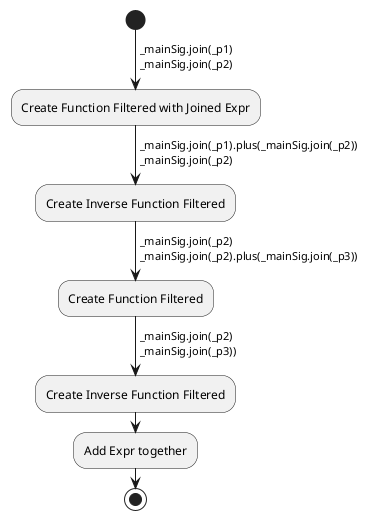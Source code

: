 @startuml
start
->_mainSig.join(_p1)
_mainSig.join(_p2);
:Create Function Filtered with Joined Expr;
->_mainSig.join(_p1).plus(_mainSig.join(_p2))
_mainSig.join(_p2);
:Create Inverse Function Filtered;
->_mainSig.join(_p2)
_mainSig.join(_p2).plus(_mainSig.join(_p3));
:Create Function Filtered;
->_mainSig.join(_p2)
_mainSig.join(_p3));
:Create Inverse Function Filtered;
:Add Expr together;
stop
@enduml
